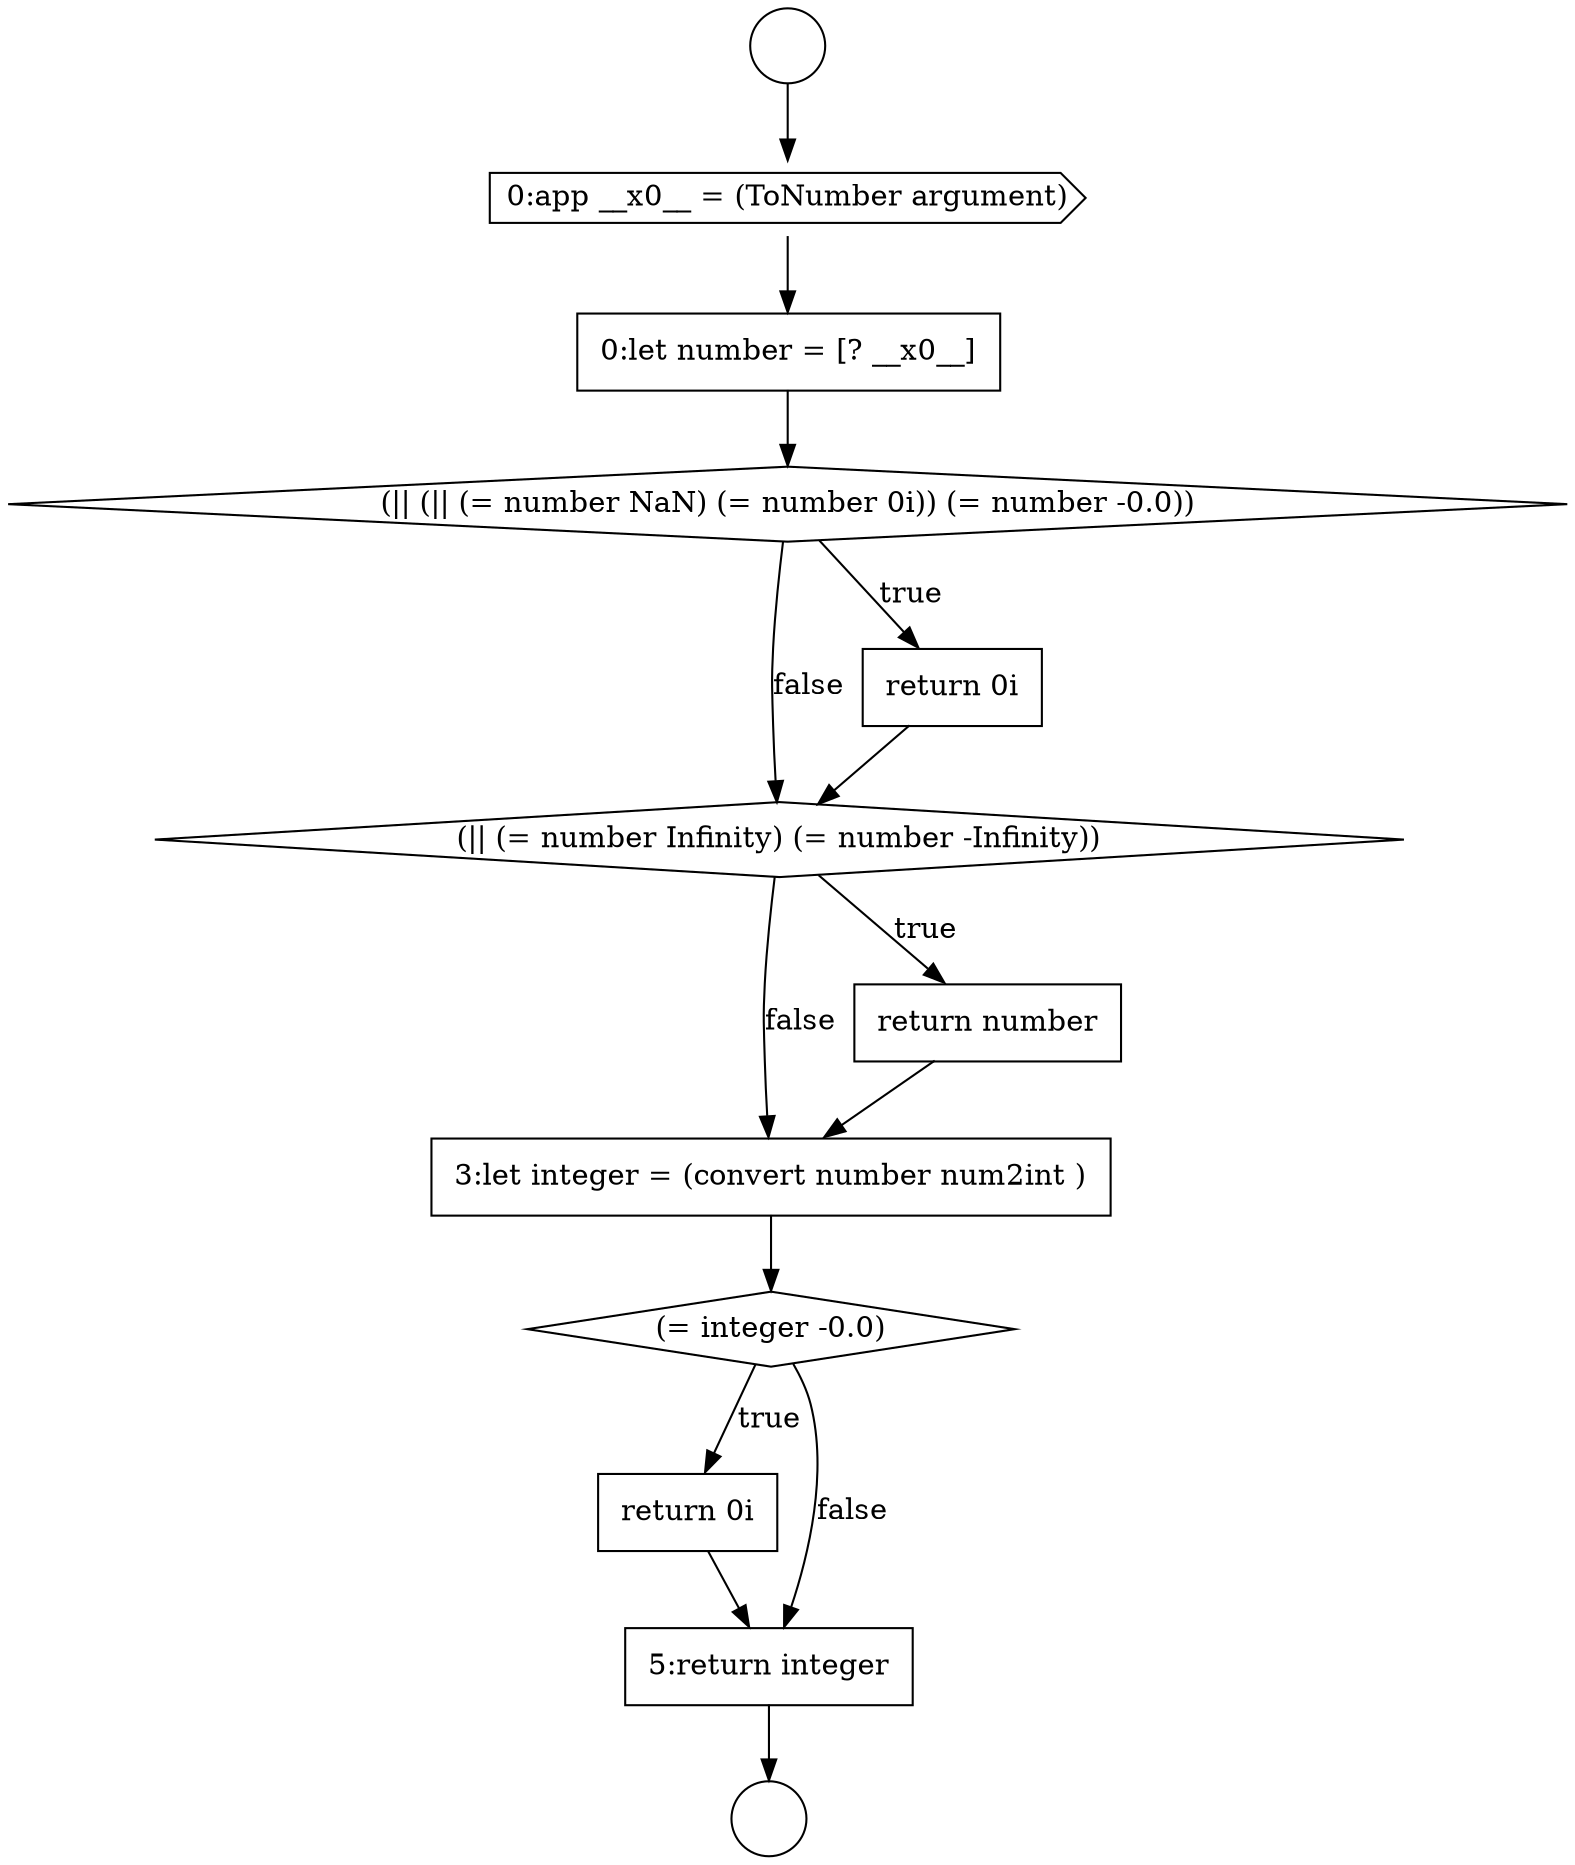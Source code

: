 digraph {
  node570 [shape=cds, label=<<font color="black">0:app __x0__ = (ToNumber argument)</font>> color="black" fillcolor="white" style=filled]
  node574 [shape=diamond, label=<<font color="black">(|| (= number Infinity) (= number -Infinity))</font>> color="black" fillcolor="white" style=filled]
  node578 [shape=none, margin=0, label=<<font color="black">
    <table border="0" cellborder="1" cellspacing="0" cellpadding="10">
      <tr><td align="left">return 0i</td></tr>
    </table>
  </font>> color="black" fillcolor="white" style=filled]
  node569 [shape=circle label=" " color="black" fillcolor="white" style=filled]
  node573 [shape=none, margin=0, label=<<font color="black">
    <table border="0" cellborder="1" cellspacing="0" cellpadding="10">
      <tr><td align="left">return 0i</td></tr>
    </table>
  </font>> color="black" fillcolor="white" style=filled]
  node572 [shape=diamond, label=<<font color="black">(|| (|| (= number NaN) (= number 0i)) (= number -0.0))</font>> color="black" fillcolor="white" style=filled]
  node576 [shape=none, margin=0, label=<<font color="black">
    <table border="0" cellborder="1" cellspacing="0" cellpadding="10">
      <tr><td align="left">3:let integer = (convert number num2int )</td></tr>
    </table>
  </font>> color="black" fillcolor="white" style=filled]
  node571 [shape=none, margin=0, label=<<font color="black">
    <table border="0" cellborder="1" cellspacing="0" cellpadding="10">
      <tr><td align="left">0:let number = [? __x0__]</td></tr>
    </table>
  </font>> color="black" fillcolor="white" style=filled]
  node568 [shape=circle label=" " color="black" fillcolor="white" style=filled]
  node575 [shape=none, margin=0, label=<<font color="black">
    <table border="0" cellborder="1" cellspacing="0" cellpadding="10">
      <tr><td align="left">return number</td></tr>
    </table>
  </font>> color="black" fillcolor="white" style=filled]
  node577 [shape=diamond, label=<<font color="black">(= integer -0.0)</font>> color="black" fillcolor="white" style=filled]
  node579 [shape=none, margin=0, label=<<font color="black">
    <table border="0" cellborder="1" cellspacing="0" cellpadding="10">
      <tr><td align="left">5:return integer</td></tr>
    </table>
  </font>> color="black" fillcolor="white" style=filled]
  node574 -> node575 [label=<<font color="black">true</font>> color="black"]
  node574 -> node576 [label=<<font color="black">false</font>> color="black"]
  node577 -> node578 [label=<<font color="black">true</font>> color="black"]
  node577 -> node579 [label=<<font color="black">false</font>> color="black"]
  node578 -> node579 [ color="black"]
  node573 -> node574 [ color="black"]
  node568 -> node570 [ color="black"]
  node570 -> node571 [ color="black"]
  node575 -> node576 [ color="black"]
  node571 -> node572 [ color="black"]
  node572 -> node573 [label=<<font color="black">true</font>> color="black"]
  node572 -> node574 [label=<<font color="black">false</font>> color="black"]
  node579 -> node569 [ color="black"]
  node576 -> node577 [ color="black"]
}
